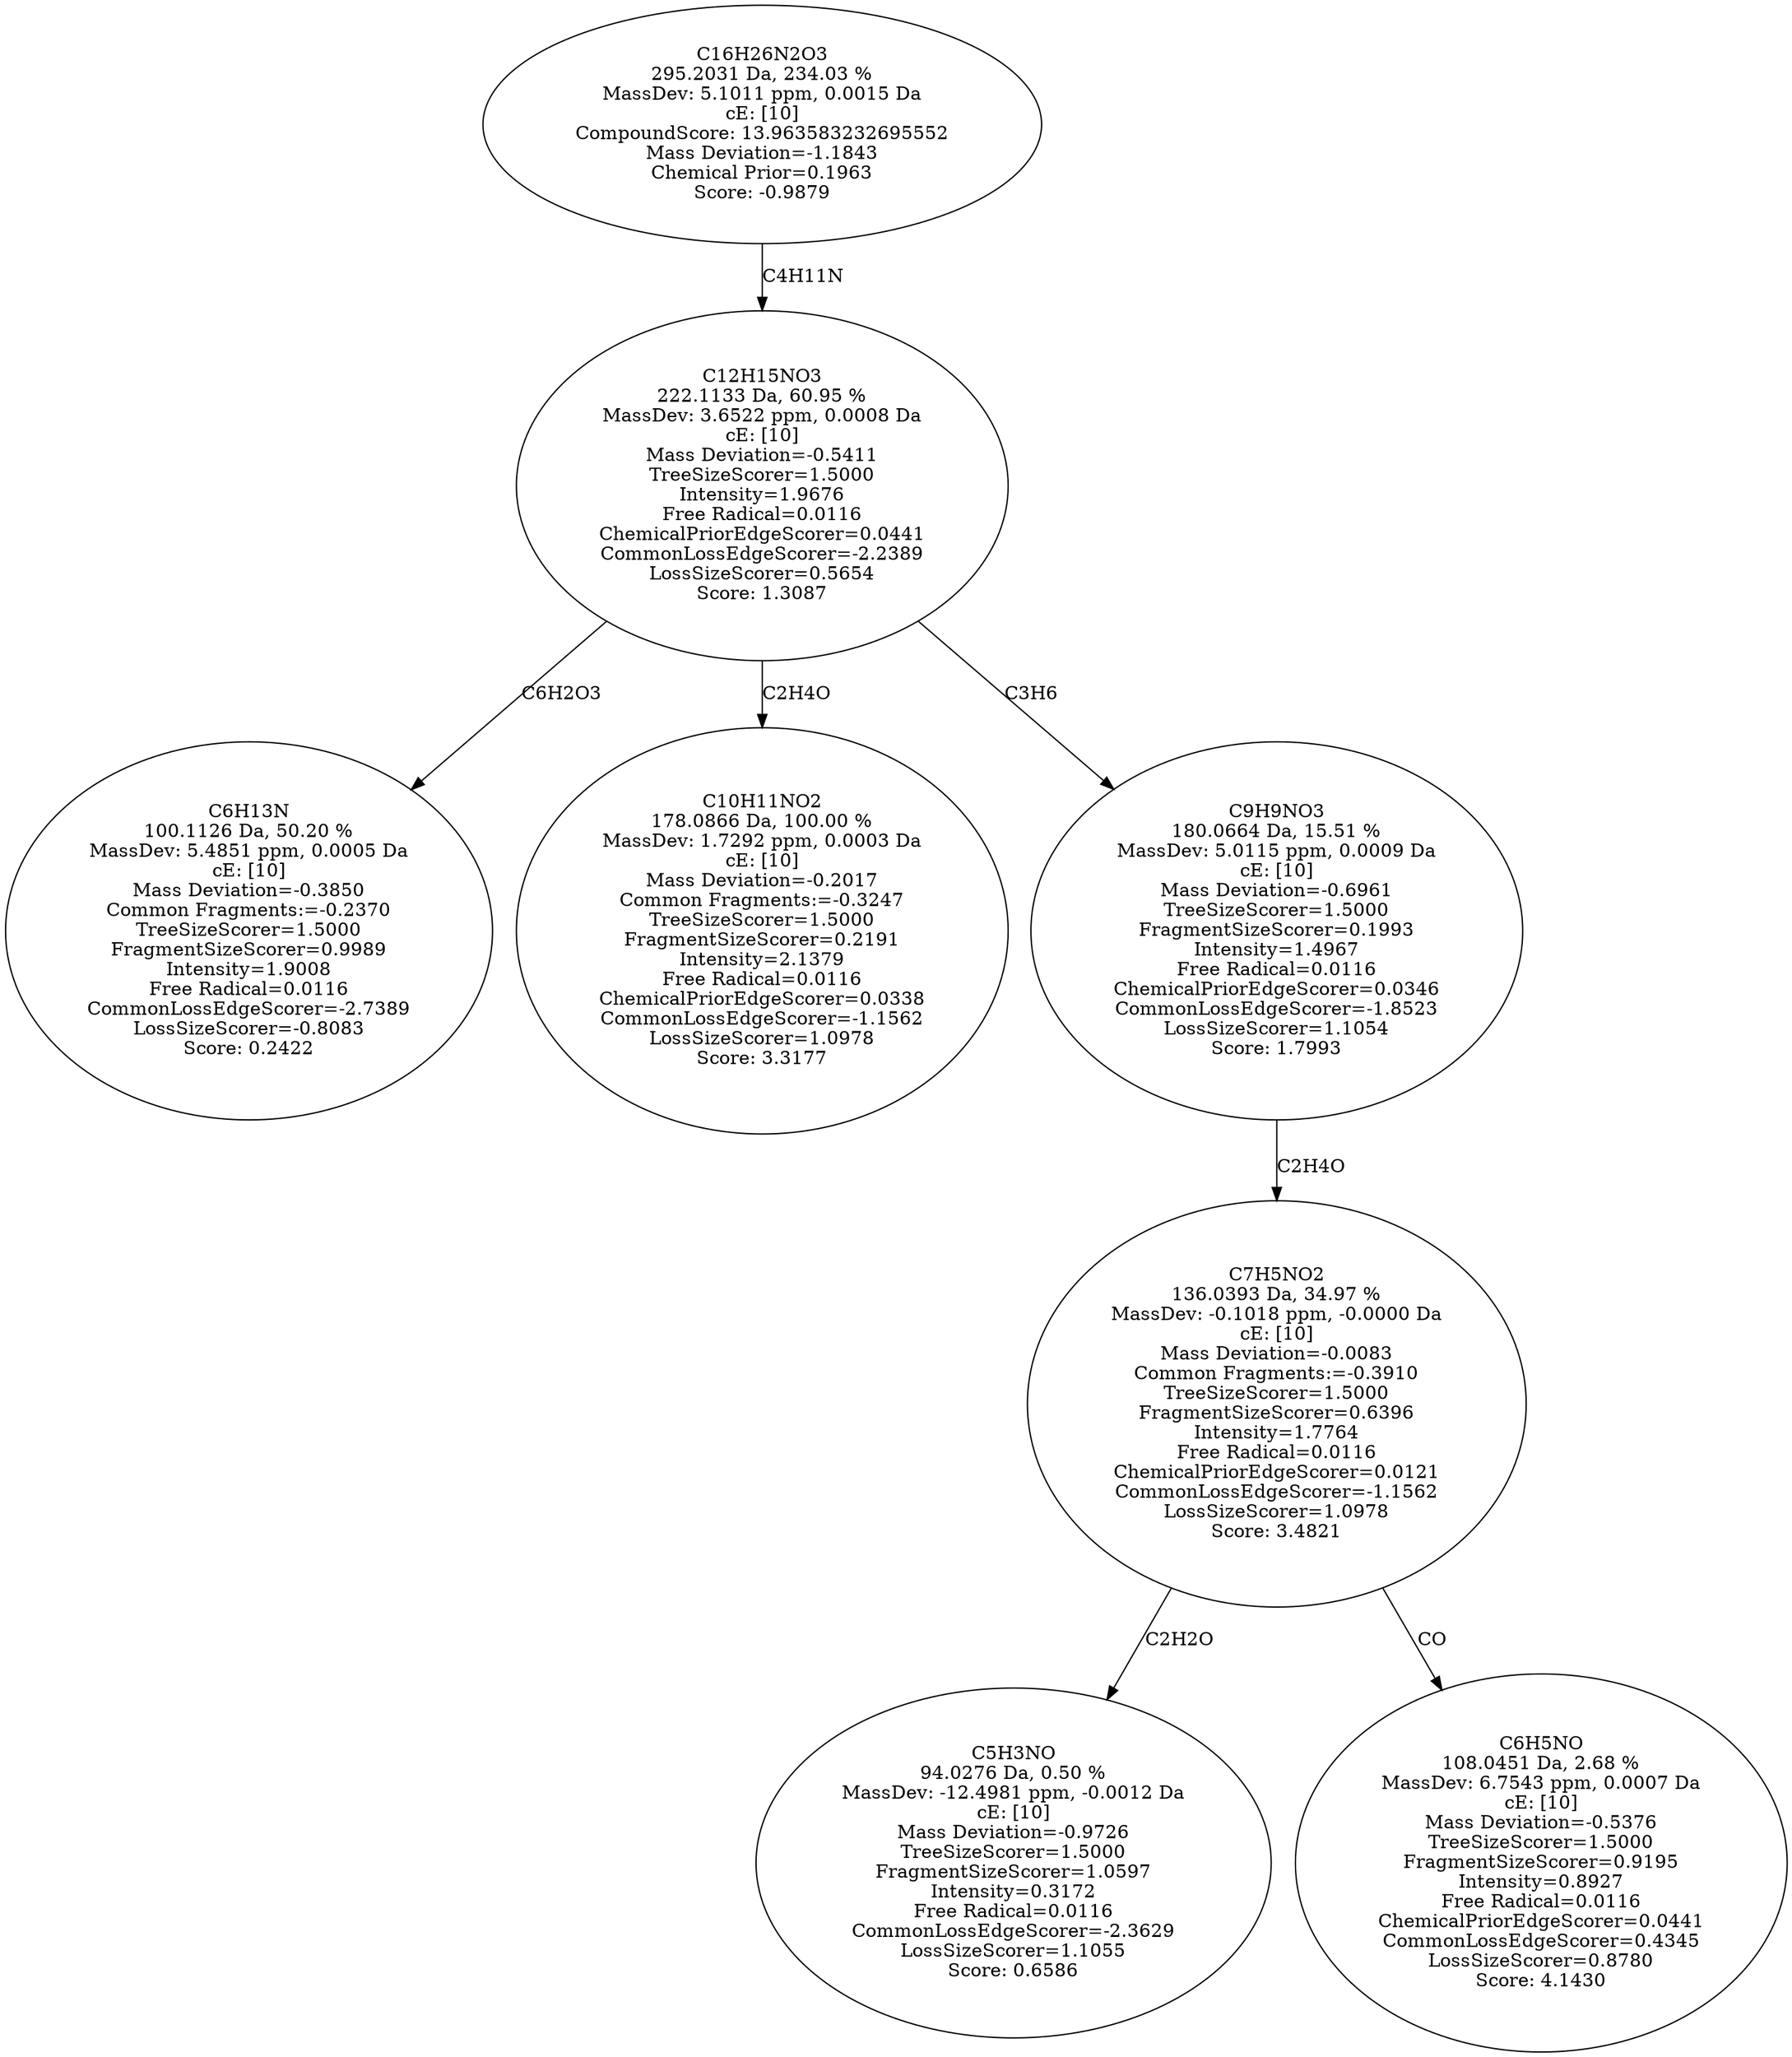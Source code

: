 strict digraph {
v1 [label="C6H13N\n100.1126 Da, 50.20 %\nMassDev: 5.4851 ppm, 0.0005 Da\ncE: [10]\nMass Deviation=-0.3850\nCommon Fragments:=-0.2370\nTreeSizeScorer=1.5000\nFragmentSizeScorer=0.9989\nIntensity=1.9008\nFree Radical=0.0116\nCommonLossEdgeScorer=-2.7389\nLossSizeScorer=-0.8083\nScore: 0.2422"];
v2 [label="C10H11NO2\n178.0866 Da, 100.00 %\nMassDev: 1.7292 ppm, 0.0003 Da\ncE: [10]\nMass Deviation=-0.2017\nCommon Fragments:=-0.3247\nTreeSizeScorer=1.5000\nFragmentSizeScorer=0.2191\nIntensity=2.1379\nFree Radical=0.0116\nChemicalPriorEdgeScorer=0.0338\nCommonLossEdgeScorer=-1.1562\nLossSizeScorer=1.0978\nScore: 3.3177"];
v3 [label="C5H3NO\n94.0276 Da, 0.50 %\nMassDev: -12.4981 ppm, -0.0012 Da\ncE: [10]\nMass Deviation=-0.9726\nTreeSizeScorer=1.5000\nFragmentSizeScorer=1.0597\nIntensity=0.3172\nFree Radical=0.0116\nCommonLossEdgeScorer=-2.3629\nLossSizeScorer=1.1055\nScore: 0.6586"];
v4 [label="C6H5NO\n108.0451 Da, 2.68 %\nMassDev: 6.7543 ppm, 0.0007 Da\ncE: [10]\nMass Deviation=-0.5376\nTreeSizeScorer=1.5000\nFragmentSizeScorer=0.9195\nIntensity=0.8927\nFree Radical=0.0116\nChemicalPriorEdgeScorer=0.0441\nCommonLossEdgeScorer=0.4345\nLossSizeScorer=0.8780\nScore: 4.1430"];
v5 [label="C7H5NO2\n136.0393 Da, 34.97 %\nMassDev: -0.1018 ppm, -0.0000 Da\ncE: [10]\nMass Deviation=-0.0083\nCommon Fragments:=-0.3910\nTreeSizeScorer=1.5000\nFragmentSizeScorer=0.6396\nIntensity=1.7764\nFree Radical=0.0116\nChemicalPriorEdgeScorer=0.0121\nCommonLossEdgeScorer=-1.1562\nLossSizeScorer=1.0978\nScore: 3.4821"];
v6 [label="C9H9NO3\n180.0664 Da, 15.51 %\nMassDev: 5.0115 ppm, 0.0009 Da\ncE: [10]\nMass Deviation=-0.6961\nTreeSizeScorer=1.5000\nFragmentSizeScorer=0.1993\nIntensity=1.4967\nFree Radical=0.0116\nChemicalPriorEdgeScorer=0.0346\nCommonLossEdgeScorer=-1.8523\nLossSizeScorer=1.1054\nScore: 1.7993"];
v7 [label="C12H15NO3\n222.1133 Da, 60.95 %\nMassDev: 3.6522 ppm, 0.0008 Da\ncE: [10]\nMass Deviation=-0.5411\nTreeSizeScorer=1.5000\nIntensity=1.9676\nFree Radical=0.0116\nChemicalPriorEdgeScorer=0.0441\nCommonLossEdgeScorer=-2.2389\nLossSizeScorer=0.5654\nScore: 1.3087"];
v8 [label="C16H26N2O3\n295.2031 Da, 234.03 %\nMassDev: 5.1011 ppm, 0.0015 Da\ncE: [10]\nCompoundScore: 13.963583232695552\nMass Deviation=-1.1843\nChemical Prior=0.1963\nScore: -0.9879"];
v7 -> v1 [label="C6H2O3"];
v7 -> v2 [label="C2H4O"];
v5 -> v3 [label="C2H2O"];
v5 -> v4 [label="CO"];
v6 -> v5 [label="C2H4O"];
v7 -> v6 [label="C3H6"];
v8 -> v7 [label="C4H11N"];
}